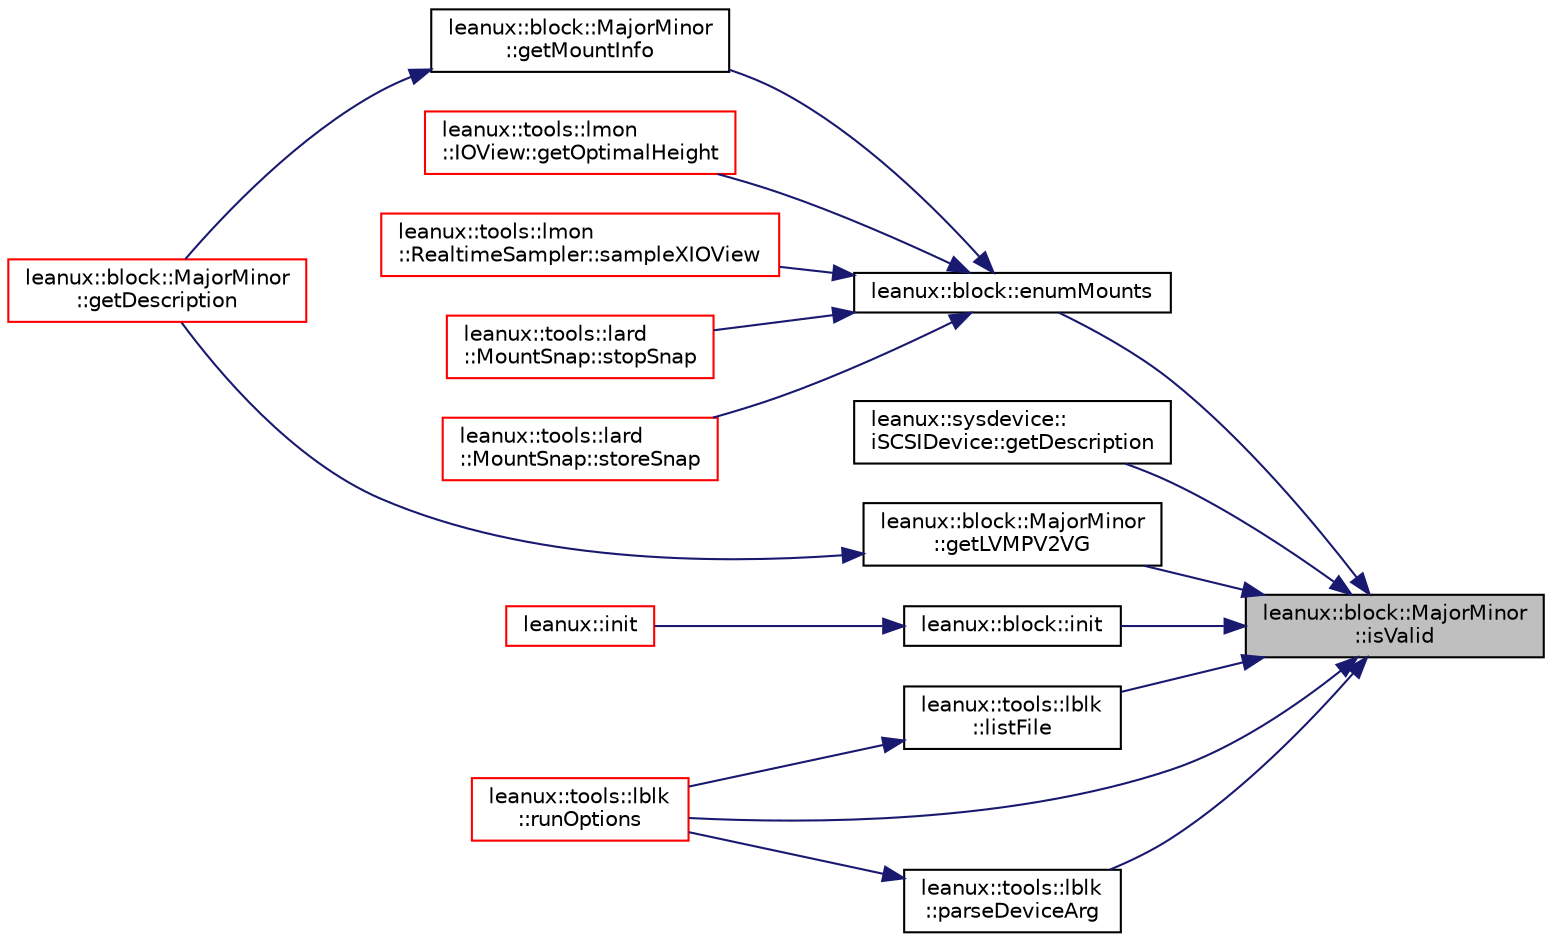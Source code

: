 digraph "leanux::block::MajorMinor::isValid"
{
 // LATEX_PDF_SIZE
  bgcolor="transparent";
  edge [fontname="Helvetica",fontsize="10",labelfontname="Helvetica",labelfontsize="10"];
  node [fontname="Helvetica",fontsize="10",shape=record];
  rankdir="RL";
  Node1 [label="leanux::block::MajorMinor\l::isValid",height=0.2,width=0.4,color="black", fillcolor="grey75", style="filled", fontcolor="black",tooltip="Test MajorMinor validity."];
  Node1 -> Node2 [dir="back",color="midnightblue",fontsize="10",style="solid",fontname="Helvetica"];
  Node2 [label="leanux::block::enumMounts",height=0.2,width=0.4,color="black",URL="$namespaceleanux_1_1block.html#afaee6721d578e4e9ccbebb7dea5919a6",tooltip="Get a map of MajorMinor to MountInfo from /proc/mounts."];
  Node2 -> Node3 [dir="back",color="midnightblue",fontsize="10",style="solid",fontname="Helvetica"];
  Node3 [label="leanux::block::MajorMinor\l::getMountInfo",height=0.2,width=0.4,color="black",URL="$classleanux_1_1block_1_1MajorMinor.html#a6360a7c70665f9615ddb4682f96866b1",tooltip="get MountInfo on devices with a mounted filesystem."];
  Node3 -> Node4 [dir="back",color="midnightblue",fontsize="10",style="solid",fontname="Helvetica"];
  Node4 [label="leanux::block::MajorMinor\l::getDescription",height=0.2,width=0.4,color="red",URL="$classleanux_1_1block_1_1MajorMinor.html#a26a2363b1eea927b6ebb4aad44dea876",tooltip="Get a pretty-print description for the device."];
  Node2 -> Node9 [dir="back",color="midnightblue",fontsize="10",style="solid",fontname="Helvetica"];
  Node9 [label="leanux::tools::lmon\l::IOView::getOptimalHeight",height=0.2,width=0.4,color="red",URL="$classleanux_1_1tools_1_1lmon_1_1IOView.html#a466bf2f2261b917b31ae2664ec8fbed0",tooltip="provide the optimal height for the Header."];
  Node2 -> Node16 [dir="back",color="midnightblue",fontsize="10",style="solid",fontname="Helvetica"];
  Node16 [label="leanux::tools::lmon\l::RealtimeSampler::sampleXIOView",height=0.2,width=0.4,color="red",URL="$classleanux_1_1tools_1_1lmon_1_1RealtimeSampler.html#ae43e18aacfceb09eb9bd70db9c67fc98",tooltip=" "];
  Node2 -> Node19 [dir="back",color="midnightblue",fontsize="10",style="solid",fontname="Helvetica"];
  Node19 [label="leanux::tools::lard\l::MountSnap::stopSnap",height=0.2,width=0.4,color="red",URL="$classleanux_1_1tools_1_1lard_1_1MountSnap.html#a03ffa5736036aaed951d16b51d181c29",tooltip=" "];
  Node2 -> Node23 [dir="back",color="midnightblue",fontsize="10",style="solid",fontname="Helvetica"];
  Node23 [label="leanux::tools::lard\l::MountSnap::storeSnap",height=0.2,width=0.4,color="red",URL="$classleanux_1_1tools_1_1lard_1_1MountSnap.html#a7288efb64fc31818416b8c52c4ba3a0d",tooltip=" "];
  Node1 -> Node24 [dir="back",color="midnightblue",fontsize="10",style="solid",fontname="Helvetica"];
  Node24 [label="leanux::sysdevice::\liSCSIDevice::getDescription",height=0.2,width=0.4,color="black",URL="$classleanux_1_1sysdevice_1_1iSCSIDevice.html#a2f46ff48d80ee056fa13e72e9d791c82",tooltip="Get a human readable description of this SysDevice."];
  Node1 -> Node25 [dir="back",color="midnightblue",fontsize="10",style="solid",fontname="Helvetica"];
  Node25 [label="leanux::block::MajorMinor\l::getLVMPV2VG",height=0.2,width=0.4,color="black",URL="$classleanux_1_1block_1_1MajorMinor.html#a6e82e367d0d6d6038391ac28c2e510c5",tooltip="return the VG name the PV belongs to, or empty if the device is not a LVM PV."];
  Node25 -> Node4 [dir="back",color="midnightblue",fontsize="10",style="solid",fontname="Helvetica"];
  Node1 -> Node26 [dir="back",color="midnightblue",fontsize="10",style="solid",fontname="Helvetica"];
  Node26 [label="leanux::block::init",height=0.2,width=0.4,color="black",URL="$namespaceleanux_1_1block.html#a927d958ef9b9b66a13c32754e91d0c7d",tooltip="Initialize the block API."];
  Node26 -> Node27 [dir="back",color="midnightblue",fontsize="10",style="solid",fontname="Helvetica"];
  Node27 [label="leanux::init",height=0.2,width=0.4,color="red",URL="$namespaceleanux.html#a757c5a3a5fb84a0ab93de54fd0c8db30",tooltip="Initialize leanux, run checks to verify leanux is compatible with the runtime environment."];
  Node1 -> Node34 [dir="back",color="midnightblue",fontsize="10",style="solid",fontname="Helvetica"];
  Node34 [label="leanux::tools::lblk\l::listFile",height=0.2,width=0.4,color="black",URL="$namespaceleanux_1_1tools_1_1lblk.html#ae7d5c6185a714de483a152b1846eadcb",tooltip="Table listing all storage needed for the filesystem containing file."];
  Node34 -> Node6 [dir="back",color="midnightblue",fontsize="10",style="solid",fontname="Helvetica"];
  Node6 [label="leanux::tools::lblk\l::runOptions",height=0.2,width=0.4,color="red",URL="$namespaceleanux_1_1tools_1_1lblk.html#aafee1346a1081bfa4f7470f921cd66b8",tooltip="Direct output run from options."];
  Node1 -> Node35 [dir="back",color="midnightblue",fontsize="10",style="solid",fontname="Helvetica"];
  Node35 [label="leanux::tools::lblk\l::parseDeviceArg",height=0.2,width=0.4,color="black",URL="$namespaceleanux_1_1tools_1_1lblk.html#a2c15ffbda4dc6a336718fafe080e56fc",tooltip="do smart things with user input for device name so that we are not overly picky in user specified dev..."];
  Node35 -> Node6 [dir="back",color="midnightblue",fontsize="10",style="solid",fontname="Helvetica"];
  Node1 -> Node6 [dir="back",color="midnightblue",fontsize="10",style="solid",fontname="Helvetica"];
}
